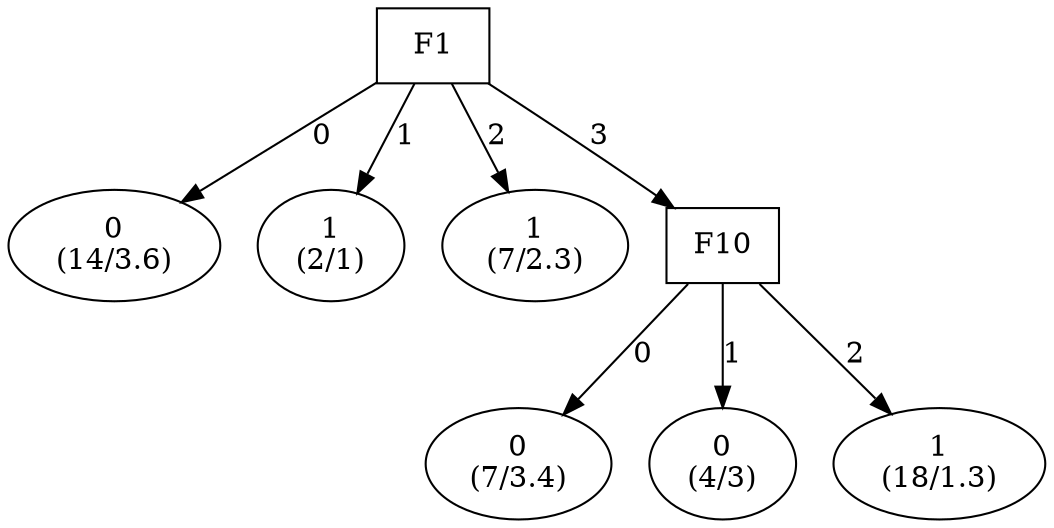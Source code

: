 digraph YaDT {
n0 [ shape=box, label="F1\n"]
n0 -> n1 [label="0"]
n1 [ shape=ellipse, label="0\n(14/3.6)"]
n0 -> n2 [label="1"]
n2 [ shape=ellipse, label="1\n(2/1)"]
n0 -> n3 [label="2"]
n3 [ shape=ellipse, label="1\n(7/2.3)"]
n0 -> n4 [label="3"]
n4 [ shape=box, label="F10\n"]
n4 -> n5 [label="0"]
n5 [ shape=ellipse, label="0\n(7/3.4)"]
n4 -> n6 [label="1"]
n6 [ shape=ellipse, label="0\n(4/3)"]
n4 -> n7 [label="2"]
n7 [ shape=ellipse, label="1\n(18/1.3)"]
}
